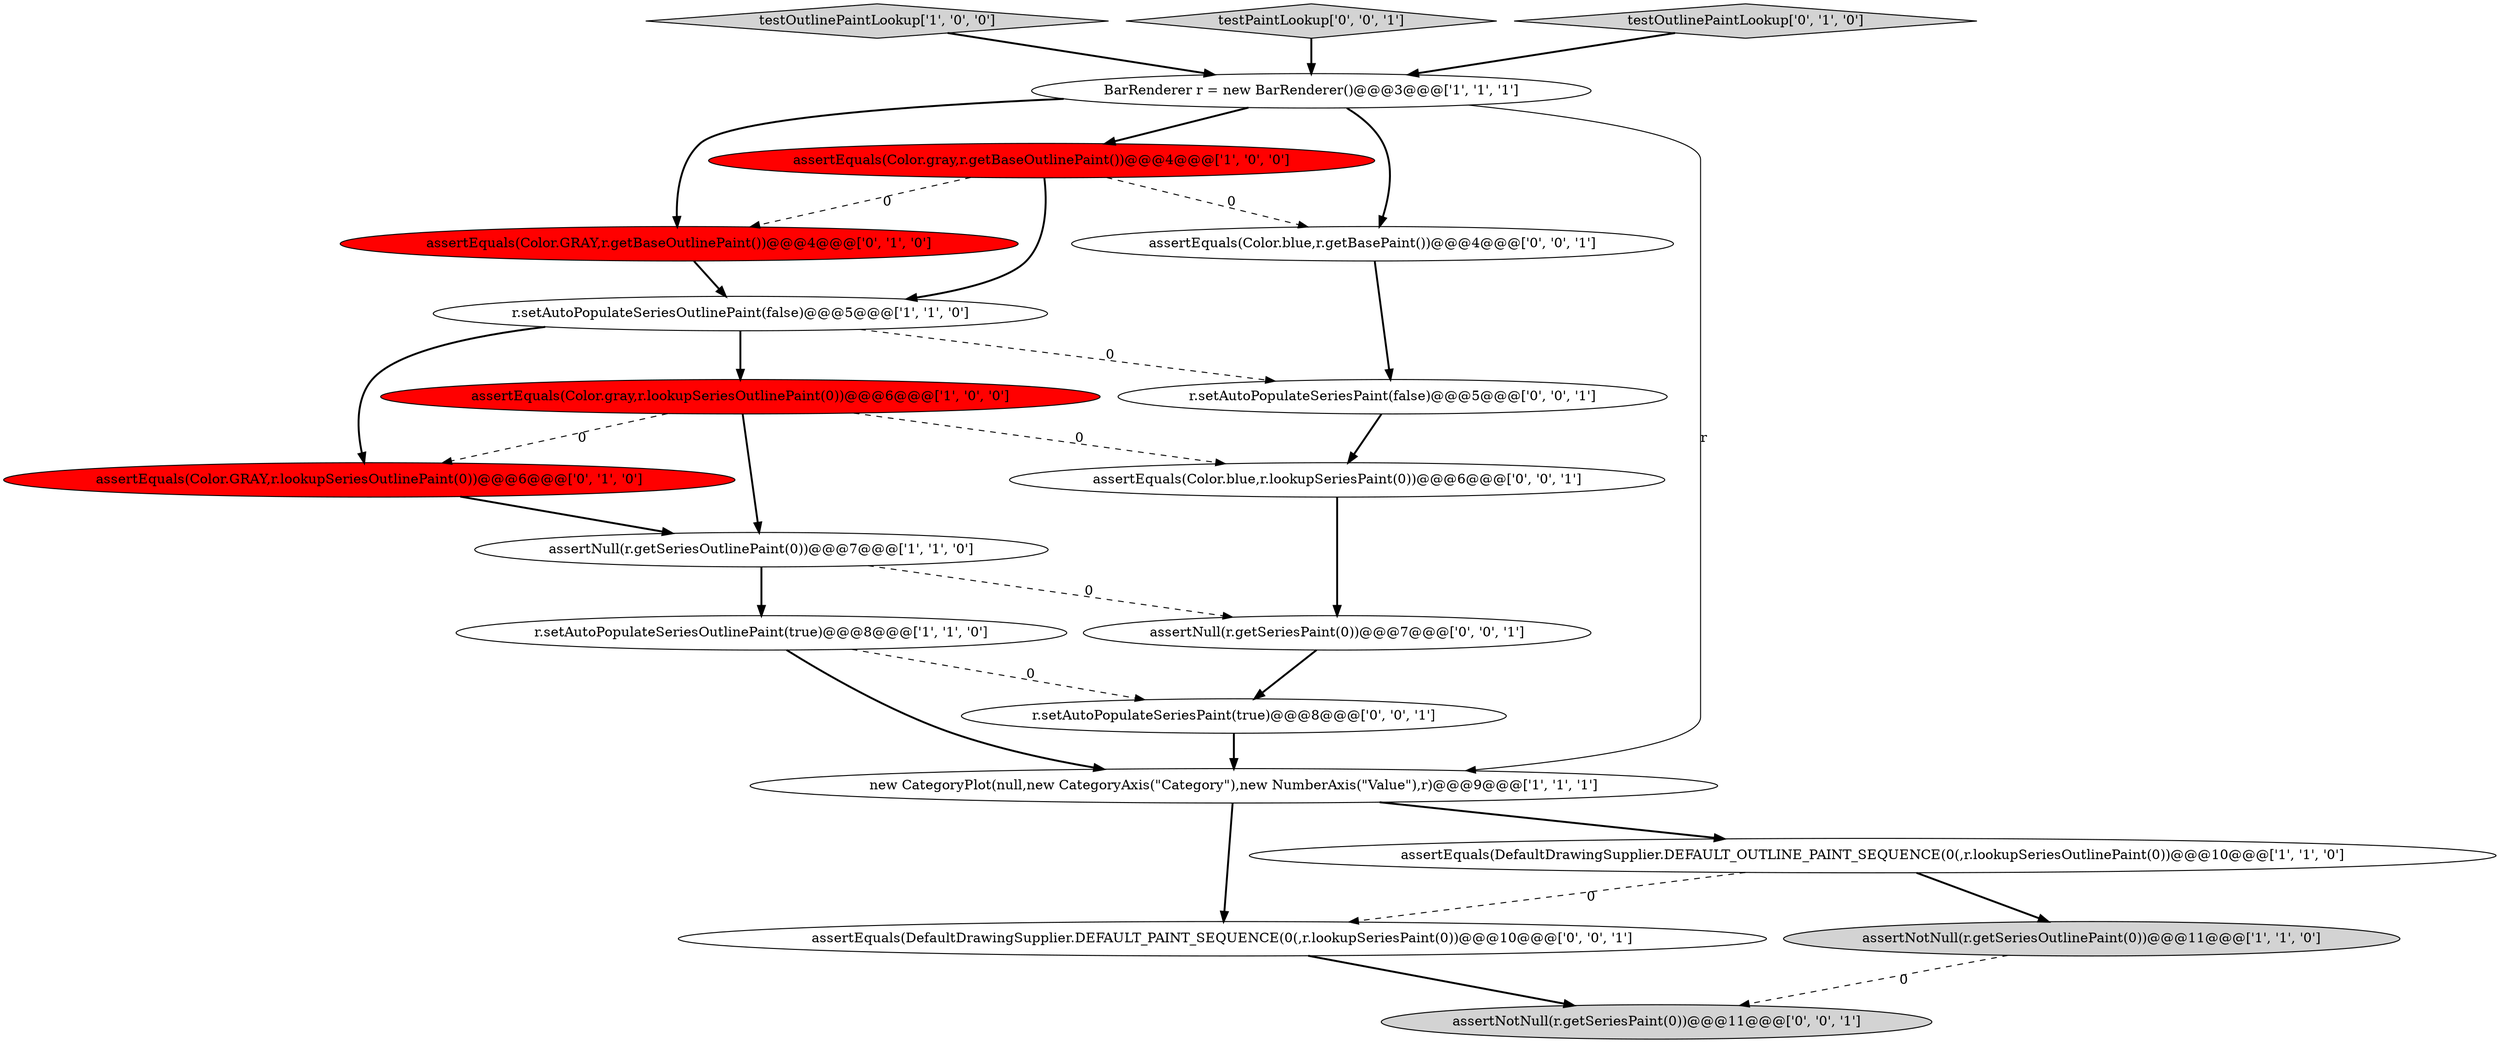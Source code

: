 digraph {
3 [style = filled, label = "assertEquals(Color.gray,r.getBaseOutlinePaint())@@@4@@@['1', '0', '0']", fillcolor = red, shape = ellipse image = "AAA1AAABBB1BBB"];
20 [style = filled, label = "r.setAutoPopulateSeriesPaint(false)@@@5@@@['0', '0', '1']", fillcolor = white, shape = ellipse image = "AAA0AAABBB3BBB"];
0 [style = filled, label = "r.setAutoPopulateSeriesOutlinePaint(true)@@@8@@@['1', '1', '0']", fillcolor = white, shape = ellipse image = "AAA0AAABBB1BBB"];
5 [style = filled, label = "testOutlinePaintLookup['1', '0', '0']", fillcolor = lightgray, shape = diamond image = "AAA0AAABBB1BBB"];
7 [style = filled, label = "assertEquals(Color.gray,r.lookupSeriesOutlinePaint(0))@@@6@@@['1', '0', '0']", fillcolor = red, shape = ellipse image = "AAA1AAABBB1BBB"];
15 [style = filled, label = "assertEquals(Color.blue,r.lookupSeriesPaint(0))@@@6@@@['0', '0', '1']", fillcolor = white, shape = ellipse image = "AAA0AAABBB3BBB"];
6 [style = filled, label = "new CategoryPlot(null,new CategoryAxis(\"Category\"),new NumberAxis(\"Value\"),r)@@@9@@@['1', '1', '1']", fillcolor = white, shape = ellipse image = "AAA0AAABBB1BBB"];
19 [style = filled, label = "assertEquals(Color.blue,r.getBasePaint())@@@4@@@['0', '0', '1']", fillcolor = white, shape = ellipse image = "AAA0AAABBB3BBB"];
9 [style = filled, label = "assertNull(r.getSeriesOutlinePaint(0))@@@7@@@['1', '1', '0']", fillcolor = white, shape = ellipse image = "AAA0AAABBB1BBB"];
4 [style = filled, label = "assertNotNull(r.getSeriesOutlinePaint(0))@@@11@@@['1', '1', '0']", fillcolor = lightgray, shape = ellipse image = "AAA0AAABBB1BBB"];
13 [style = filled, label = "assertNull(r.getSeriesPaint(0))@@@7@@@['0', '0', '1']", fillcolor = white, shape = ellipse image = "AAA0AAABBB3BBB"];
17 [style = filled, label = "r.setAutoPopulateSeriesPaint(true)@@@8@@@['0', '0', '1']", fillcolor = white, shape = ellipse image = "AAA0AAABBB3BBB"];
12 [style = filled, label = "assertEquals(Color.GRAY,r.getBaseOutlinePaint())@@@4@@@['0', '1', '0']", fillcolor = red, shape = ellipse image = "AAA1AAABBB2BBB"];
1 [style = filled, label = "r.setAutoPopulateSeriesOutlinePaint(false)@@@5@@@['1', '1', '0']", fillcolor = white, shape = ellipse image = "AAA0AAABBB1BBB"];
16 [style = filled, label = "testPaintLookup['0', '0', '1']", fillcolor = lightgray, shape = diamond image = "AAA0AAABBB3BBB"];
18 [style = filled, label = "assertNotNull(r.getSeriesPaint(0))@@@11@@@['0', '0', '1']", fillcolor = lightgray, shape = ellipse image = "AAA0AAABBB3BBB"];
11 [style = filled, label = "assertEquals(Color.GRAY,r.lookupSeriesOutlinePaint(0))@@@6@@@['0', '1', '0']", fillcolor = red, shape = ellipse image = "AAA1AAABBB2BBB"];
14 [style = filled, label = "assertEquals(DefaultDrawingSupplier.DEFAULT_PAINT_SEQUENCE(0(,r.lookupSeriesPaint(0))@@@10@@@['0', '0', '1']", fillcolor = white, shape = ellipse image = "AAA0AAABBB3BBB"];
8 [style = filled, label = "assertEquals(DefaultDrawingSupplier.DEFAULT_OUTLINE_PAINT_SEQUENCE(0(,r.lookupSeriesOutlinePaint(0))@@@10@@@['1', '1', '0']", fillcolor = white, shape = ellipse image = "AAA0AAABBB1BBB"];
10 [style = filled, label = "testOutlinePaintLookup['0', '1', '0']", fillcolor = lightgray, shape = diamond image = "AAA0AAABBB2BBB"];
2 [style = filled, label = "BarRenderer r = new BarRenderer()@@@3@@@['1', '1', '1']", fillcolor = white, shape = ellipse image = "AAA0AAABBB1BBB"];
4->18 [style = dashed, label="0"];
15->13 [style = bold, label=""];
2->19 [style = bold, label=""];
9->0 [style = bold, label=""];
3->1 [style = bold, label=""];
17->6 [style = bold, label=""];
0->6 [style = bold, label=""];
2->6 [style = solid, label="r"];
19->20 [style = bold, label=""];
2->3 [style = bold, label=""];
7->11 [style = dashed, label="0"];
8->14 [style = dashed, label="0"];
16->2 [style = bold, label=""];
11->9 [style = bold, label=""];
12->1 [style = bold, label=""];
0->17 [style = dashed, label="0"];
1->7 [style = bold, label=""];
2->12 [style = bold, label=""];
1->11 [style = bold, label=""];
3->19 [style = dashed, label="0"];
1->20 [style = dashed, label="0"];
6->14 [style = bold, label=""];
7->9 [style = bold, label=""];
13->17 [style = bold, label=""];
5->2 [style = bold, label=""];
3->12 [style = dashed, label="0"];
6->8 [style = bold, label=""];
9->13 [style = dashed, label="0"];
7->15 [style = dashed, label="0"];
14->18 [style = bold, label=""];
10->2 [style = bold, label=""];
8->4 [style = bold, label=""];
20->15 [style = bold, label=""];
}
